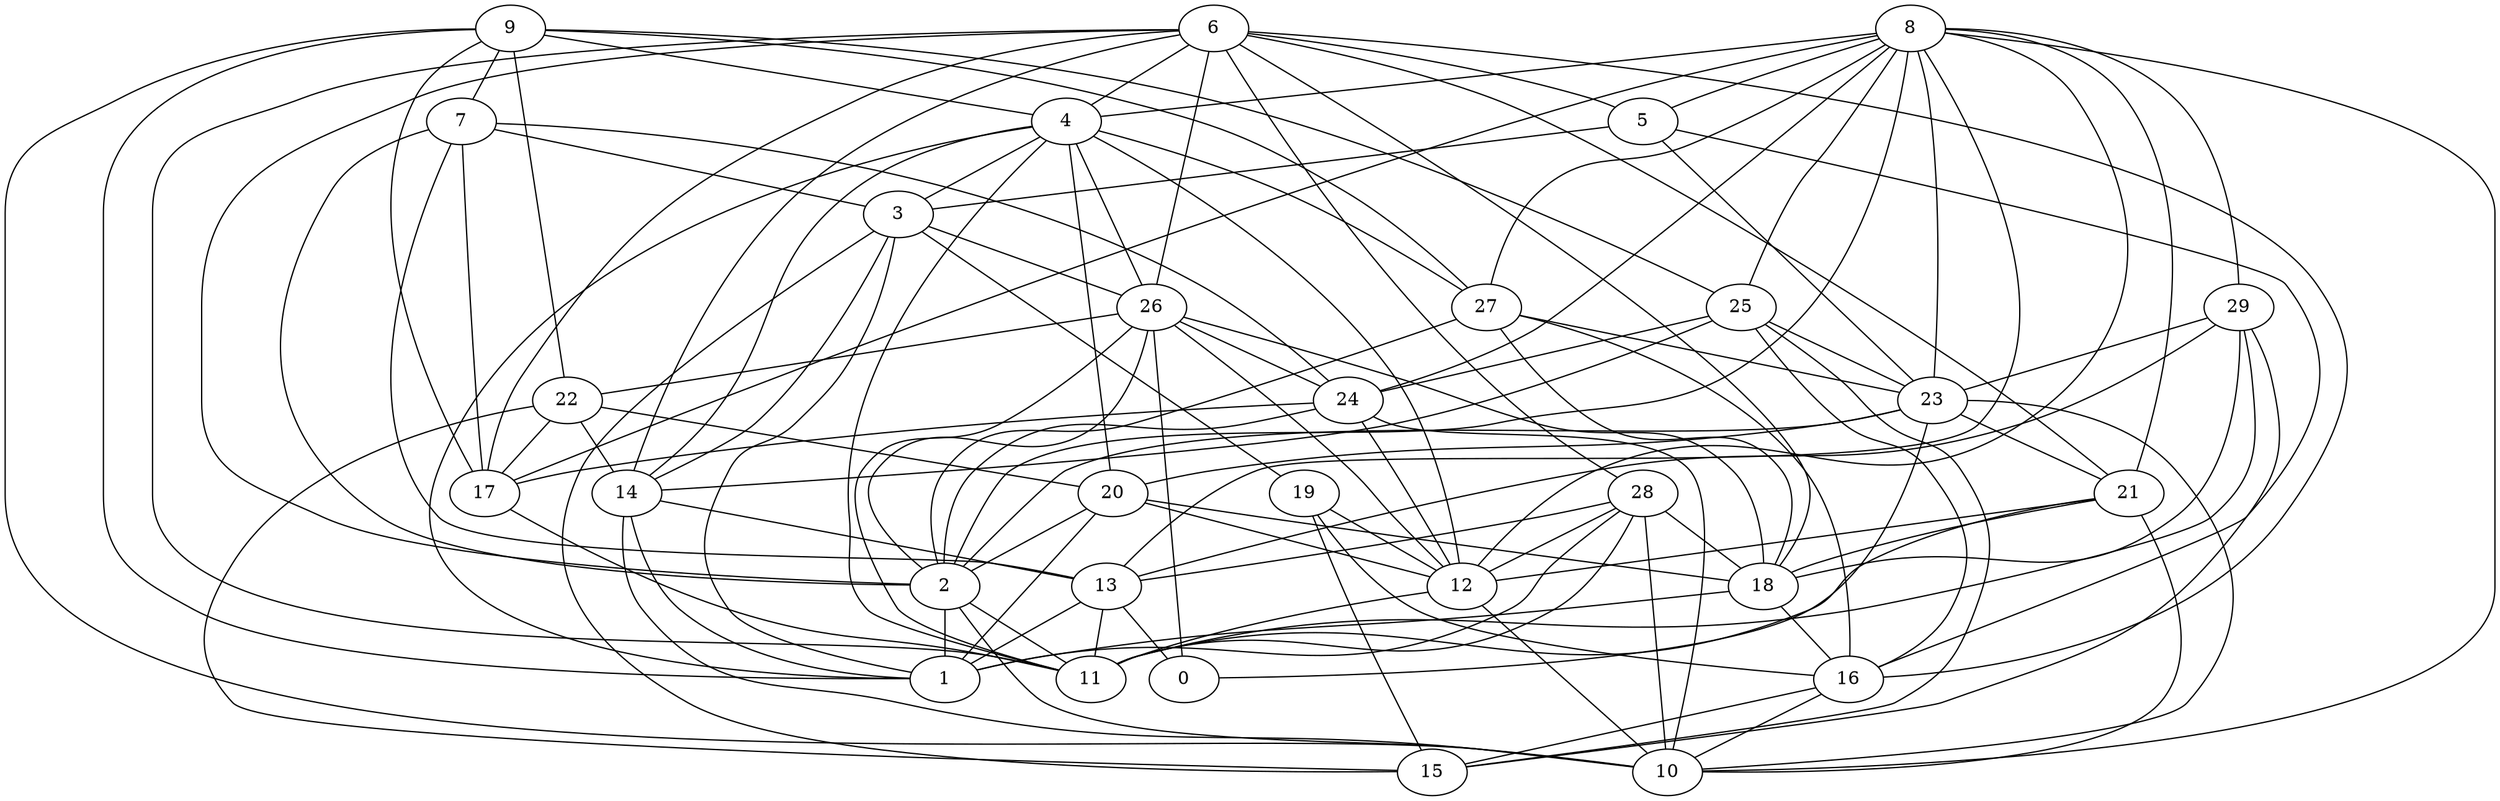 digraph GG_graph {

subgraph G_graph {
edge [color = black]
"4" -> "11" [dir = none]
"13" -> "1" [dir = none]
"24" -> "2" [dir = none]
"24" -> "12" [dir = none]
"18" -> "1" [dir = none]
"18" -> "16" [dir = none]
"20" -> "2" [dir = none]
"27" -> "23" [dir = none]
"27" -> "18" [dir = none]
"28" -> "10" [dir = none]
"28" -> "11" [dir = none]
"28" -> "12" [dir = none]
"7" -> "17" [dir = none]
"19" -> "16" [dir = none]
"22" -> "14" [dir = none]
"9" -> "17" [dir = none]
"16" -> "15" [dir = none]
"6" -> "26" [dir = none]
"6" -> "28" [dir = none]
"6" -> "16" [dir = none]
"3" -> "14" [dir = none]
"14" -> "1" [dir = none]
"5" -> "16" [dir = none]
"8" -> "29" [dir = none]
"8" -> "17" [dir = none]
"8" -> "5" [dir = none]
"21" -> "18" [dir = none]
"23" -> "0" [dir = none]
"25" -> "14" [dir = none]
"6" -> "21" [dir = none]
"12" -> "10" [dir = none]
"6" -> "18" [dir = none]
"26" -> "12" [dir = none]
"29" -> "23" [dir = none]
"27" -> "2" [dir = none]
"5" -> "23" [dir = none]
"23" -> "10" [dir = none]
"8" -> "13" [dir = none]
"20" -> "12" [dir = none]
"4" -> "3" [dir = none]
"29" -> "13" [dir = none]
"8" -> "12" [dir = none]
"29" -> "11" [dir = none]
"9" -> "22" [dir = none]
"25" -> "15" [dir = none]
"22" -> "17" [dir = none]
"21" -> "12" [dir = none]
"23" -> "21" [dir = none]
"24" -> "17" [dir = none]
"6" -> "2" [dir = none]
"29" -> "18" [dir = none]
"4" -> "26" [dir = none]
"6" -> "11" [dir = none]
"26" -> "2" [dir = none]
"23" -> "2" [dir = none]
"28" -> "13" [dir = none]
"19" -> "15" [dir = none]
"7" -> "24" [dir = none]
"23" -> "20" [dir = none]
"5" -> "3" [dir = none]
"28" -> "1" [dir = none]
"6" -> "5" [dir = none]
"21" -> "11" [dir = none]
"21" -> "10" [dir = none]
"13" -> "11" [dir = none]
"7" -> "13" [dir = none]
"2" -> "10" [dir = none]
"27" -> "16" [dir = none]
"8" -> "21" [dir = none]
"4" -> "12" [dir = none]
"14" -> "10" [dir = none]
"2" -> "11" [dir = none]
"22" -> "20" [dir = none]
"22" -> "15" [dir = none]
"9" -> "27" [dir = none]
"9" -> "1" [dir = none]
"9" -> "10" [dir = none]
"4" -> "14" [dir = none]
"24" -> "10" [dir = none]
"17" -> "11" [dir = none]
"14" -> "13" [dir = none]
"12" -> "11" [dir = none]
"9" -> "7" [dir = none]
"26" -> "18" [dir = none]
"28" -> "18" [dir = none]
"26" -> "22" [dir = none]
"8" -> "4" [dir = none]
"9" -> "4" [dir = none]
"4" -> "1" [dir = none]
"3" -> "26" [dir = none]
"8" -> "25" [dir = none]
"26" -> "24" [dir = none]
"9" -> "25" [dir = none]
"7" -> "2" [dir = none]
"3" -> "19" [dir = none]
"26" -> "0" [dir = none]
"3" -> "1" [dir = none]
"8" -> "23" [dir = none]
"4" -> "27" [dir = none]
"2" -> "1" [dir = none]
"6" -> "14" [dir = none]
"20" -> "18" [dir = none]
"8" -> "27" [dir = none]
"26" -> "11" [dir = none]
"25" -> "23" [dir = none]
"25" -> "16" [dir = none]
"19" -> "12" [dir = none]
"20" -> "1" [dir = none]
"6" -> "17" [dir = none]
"6" -> "4" [dir = none]
"8" -> "2" [dir = none]
"8" -> "24" [dir = none]
"8" -> "10" [dir = none]
"4" -> "20" [dir = none]
"25" -> "24" [dir = none]
"13" -> "0" [dir = none]
"16" -> "10" [dir = none]
"7" -> "3" [dir = none]
"29" -> "15" [dir = none]
"3" -> "15" [dir = none]
}

}
